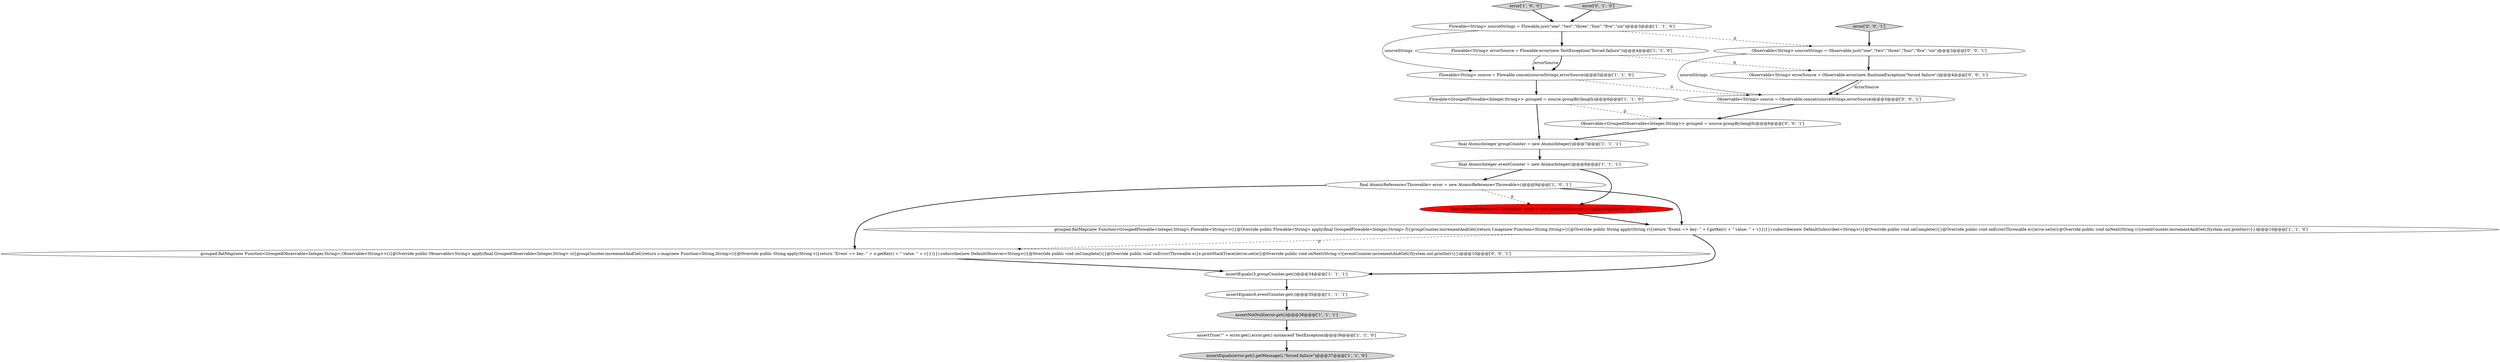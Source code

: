 digraph {
16 [style = filled, label = "error['0', '0', '1']", fillcolor = lightgray, shape = diamond image = "AAA0AAABBB3BBB"];
3 [style = filled, label = "Flowable<GroupedFlowable<Integer,String>> grouped = source.groupBy(length)@@@6@@@['1', '1', '0']", fillcolor = white, shape = ellipse image = "AAA0AAABBB1BBB"];
6 [style = filled, label = "Flowable<String> source = Flowable.concat(sourceStrings,errorSource)@@@5@@@['1', '1', '0']", fillcolor = white, shape = ellipse image = "AAA0AAABBB1BBB"];
14 [style = filled, label = "final AtomicReference<Throwable> error = new AtomicReference<>()@@@9@@@['0', '1', '0']", fillcolor = red, shape = ellipse image = "AAA1AAABBB2BBB"];
7 [style = filled, label = "final AtomicInteger groupCounter = new AtomicInteger()@@@7@@@['1', '1', '1']", fillcolor = white, shape = ellipse image = "AAA0AAABBB1BBB"];
11 [style = filled, label = "error['1', '0', '0']", fillcolor = lightgray, shape = diamond image = "AAA0AAABBB1BBB"];
1 [style = filled, label = "final AtomicReference<Throwable> error = new AtomicReference<Throwable>()@@@9@@@['1', '0', '1']", fillcolor = white, shape = ellipse image = "AAA0AAABBB1BBB"];
5 [style = filled, label = "Flowable<String> sourceStrings = Flowable.just(\"one\",\"two\",\"three\",\"four\",\"five\",\"six\")@@@3@@@['1', '1', '0']", fillcolor = white, shape = ellipse image = "AAA0AAABBB1BBB"];
15 [style = filled, label = "error['0', '1', '0']", fillcolor = lightgray, shape = diamond image = "AAA0AAABBB2BBB"];
21 [style = filled, label = "grouped.flatMap(new Function<GroupedObservable<Integer,String>,Observable<String>>(){@Override public Observable<String> apply(final GroupedObservable<Integer,String> o){groupCounter.incrementAndGet()return o.map(new Function<String,String>(){@Override public String apply(String v){return \"Event => key: \" + o.getKey() + \" value: \" + v}})}}).subscribe(new DefaultObserver<String>(){@Override public void onComplete(){}@Override public void onError(Throwable e){e.printStackTrace()error.set(e)}@Override public void onNext(String v){eventCounter.incrementAndGet()System.out.println(v)}})@@@10@@@['0', '0', '1']", fillcolor = white, shape = ellipse image = "AAA0AAABBB3BBB"];
12 [style = filled, label = "Flowable<String> errorSource = Flowable.error(new TestException(\"forced failure\"))@@@4@@@['1', '1', '0']", fillcolor = white, shape = ellipse image = "AAA0AAABBB1BBB"];
17 [style = filled, label = "Observable<GroupedObservable<Integer,String>> grouped = source.groupBy(length)@@@6@@@['0', '0', '1']", fillcolor = white, shape = ellipse image = "AAA0AAABBB3BBB"];
8 [style = filled, label = "assertTrue(\"\" + error.get(),error.get() instanceof TestException)@@@36@@@['1', '1', '0']", fillcolor = white, shape = ellipse image = "AAA0AAABBB1BBB"];
9 [style = filled, label = "assertEquals(3,groupCounter.get())@@@34@@@['1', '1', '1']", fillcolor = white, shape = ellipse image = "AAA0AAABBB1BBB"];
13 [style = filled, label = "assertNotNull(error.get())@@@36@@@['1', '1', '1']", fillcolor = lightgray, shape = ellipse image = "AAA0AAABBB1BBB"];
20 [style = filled, label = "Observable<String> source = Observable.concat(sourceStrings,errorSource)@@@5@@@['0', '0', '1']", fillcolor = white, shape = ellipse image = "AAA0AAABBB3BBB"];
2 [style = filled, label = "grouped.flatMap(new Function<GroupedFlowable<Integer,String>,Flowable<String>>(){@Override public Flowable<String> apply(final GroupedFlowable<Integer,String> f){groupCounter.incrementAndGet()return f.map(new Function<String,String>(){@Override public String apply(String v){return \"Event => key: \" + f.getKey() + \" value: \" + v}})}}).subscribe(new DefaultSubscriber<String>(){@Override public void onComplete(){}@Override public void onError(Throwable e){error.set(e)}@Override public void onNext(String v){eventCounter.incrementAndGet()System.out.println(v)}})@@@10@@@['1', '1', '0']", fillcolor = white, shape = ellipse image = "AAA0AAABBB1BBB"];
10 [style = filled, label = "assertEquals(6,eventCounter.get())@@@35@@@['1', '1', '1']", fillcolor = white, shape = ellipse image = "AAA0AAABBB1BBB"];
19 [style = filled, label = "Observable<String> sourceStrings = Observable.just(\"one\",\"two\",\"three\",\"four\",\"five\",\"six\")@@@3@@@['0', '0', '1']", fillcolor = white, shape = ellipse image = "AAA0AAABBB3BBB"];
4 [style = filled, label = "final AtomicInteger eventCounter = new AtomicInteger()@@@8@@@['1', '1', '1']", fillcolor = white, shape = ellipse image = "AAA0AAABBB1BBB"];
18 [style = filled, label = "Observable<String> errorSource = Observable.error(new RuntimeException(\"forced failure\"))@@@4@@@['0', '0', '1']", fillcolor = white, shape = ellipse image = "AAA0AAABBB3BBB"];
0 [style = filled, label = "assertEquals(error.get().getMessage(),\"forced failure\")@@@37@@@['1', '1', '0']", fillcolor = lightgray, shape = ellipse image = "AAA0AAABBB1BBB"];
6->3 [style = bold, label=""];
4->14 [style = bold, label=""];
19->18 [style = bold, label=""];
20->17 [style = bold, label=""];
3->17 [style = dashed, label="0"];
1->14 [style = dashed, label="0"];
6->20 [style = dashed, label="0"];
12->6 [style = solid, label="errorSource"];
19->20 [style = solid, label="sourceStrings"];
7->4 [style = bold, label=""];
2->9 [style = bold, label=""];
9->10 [style = bold, label=""];
16->19 [style = bold, label=""];
12->6 [style = bold, label=""];
5->6 [style = solid, label="sourceStrings"];
15->5 [style = bold, label=""];
8->0 [style = bold, label=""];
17->7 [style = bold, label=""];
11->5 [style = bold, label=""];
18->20 [style = bold, label=""];
21->9 [style = bold, label=""];
10->13 [style = bold, label=""];
5->12 [style = bold, label=""];
3->7 [style = bold, label=""];
2->21 [style = dashed, label="0"];
1->21 [style = bold, label=""];
12->18 [style = dashed, label="0"];
4->1 [style = bold, label=""];
1->2 [style = bold, label=""];
14->2 [style = bold, label=""];
13->8 [style = bold, label=""];
5->19 [style = dashed, label="0"];
18->20 [style = solid, label="errorSource"];
}
